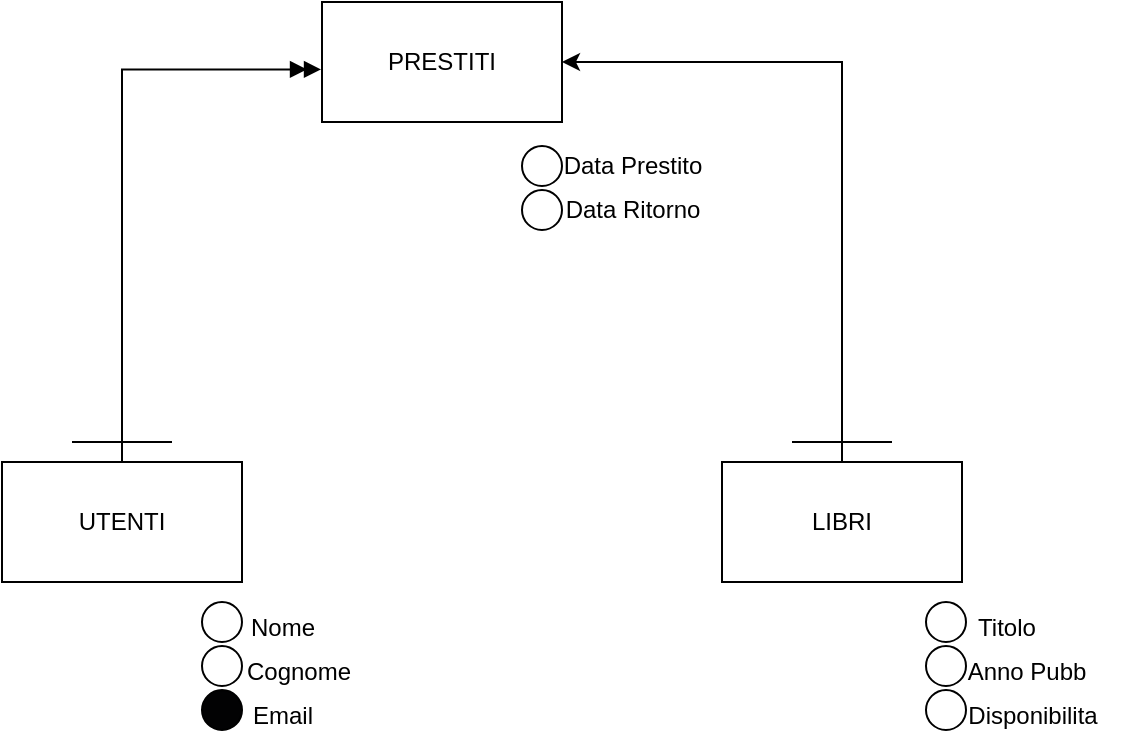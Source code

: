 <mxfile version="24.0.4" type="device">
  <diagram name="Pagina-1" id="3MmwQHfzR_GFmwhmF2Ha">
    <mxGraphModel dx="733" dy="1612" grid="1" gridSize="10" guides="1" tooltips="1" connect="1" arrows="1" fold="1" page="1" pageScale="1" pageWidth="827" pageHeight="1169" math="0" shadow="0">
      <root>
        <mxCell id="0" />
        <mxCell id="1" parent="0" />
        <mxCell id="j69RZR-mA-NiFaKb2fhS-1" value="PRESTITI" style="rounded=0;whiteSpace=wrap;html=1;" vertex="1" parent="1">
          <mxGeometry x="290" y="-100" width="120" height="60" as="geometry" />
        </mxCell>
        <mxCell id="j69RZR-mA-NiFaKb2fhS-26" style="edgeStyle=orthogonalEdgeStyle;rounded=0;orthogonalLoop=1;jettySize=auto;html=1;entryX=1;entryY=0.5;entryDx=0;entryDy=0;endArrow=classic;endFill=1;" edge="1" parent="1" source="j69RZR-mA-NiFaKb2fhS-2" target="j69RZR-mA-NiFaKb2fhS-1">
          <mxGeometry relative="1" as="geometry">
            <Array as="points">
              <mxPoint x="550" y="-70" />
            </Array>
          </mxGeometry>
        </mxCell>
        <mxCell id="j69RZR-mA-NiFaKb2fhS-2" value="LIBRI" style="rounded=0;whiteSpace=wrap;html=1;" vertex="1" parent="1">
          <mxGeometry x="490" y="130" width="120" height="60" as="geometry" />
        </mxCell>
        <mxCell id="j69RZR-mA-NiFaKb2fhS-3" value="UTENTI" style="rounded=0;whiteSpace=wrap;html=1;" vertex="1" parent="1">
          <mxGeometry x="130" y="130" width="120" height="60" as="geometry" />
        </mxCell>
        <mxCell id="j69RZR-mA-NiFaKb2fhS-4" value="" style="ellipse;whiteSpace=wrap;html=1;aspect=fixed;" vertex="1" parent="1">
          <mxGeometry x="230" y="200" width="20" height="20" as="geometry" />
        </mxCell>
        <mxCell id="j69RZR-mA-NiFaKb2fhS-5" value="Nome" style="text;html=1;align=center;verticalAlign=middle;resizable=0;points=[];autosize=1;strokeColor=none;fillColor=none;" vertex="1" parent="1">
          <mxGeometry x="240" y="198" width="60" height="30" as="geometry" />
        </mxCell>
        <mxCell id="j69RZR-mA-NiFaKb2fhS-10" value="" style="ellipse;whiteSpace=wrap;html=1;aspect=fixed;" vertex="1" parent="1">
          <mxGeometry x="230" y="222" width="20" height="20" as="geometry" />
        </mxCell>
        <mxCell id="j69RZR-mA-NiFaKb2fhS-11" value="Cognome" style="text;html=1;align=center;verticalAlign=middle;resizable=0;points=[];autosize=1;strokeColor=none;fillColor=none;" vertex="1" parent="1">
          <mxGeometry x="238" y="220" width="80" height="30" as="geometry" />
        </mxCell>
        <mxCell id="j69RZR-mA-NiFaKb2fhS-12" value="" style="ellipse;whiteSpace=wrap;html=1;aspect=fixed;fillColor=#020203;" vertex="1" parent="1">
          <mxGeometry x="230" y="244" width="20" height="20" as="geometry" />
        </mxCell>
        <mxCell id="j69RZR-mA-NiFaKb2fhS-13" value="Email" style="text;html=1;align=center;verticalAlign=middle;resizable=0;points=[];autosize=1;strokeColor=none;fillColor=none;" vertex="1" parent="1">
          <mxGeometry x="245" y="242" width="50" height="30" as="geometry" />
        </mxCell>
        <mxCell id="j69RZR-mA-NiFaKb2fhS-14" value="" style="ellipse;whiteSpace=wrap;html=1;aspect=fixed;" vertex="1" parent="1">
          <mxGeometry x="592" y="200" width="20" height="20" as="geometry" />
        </mxCell>
        <mxCell id="j69RZR-mA-NiFaKb2fhS-15" value="Titolo" style="text;html=1;align=center;verticalAlign=middle;resizable=0;points=[];autosize=1;strokeColor=none;fillColor=none;" vertex="1" parent="1">
          <mxGeometry x="607" y="198" width="50" height="30" as="geometry" />
        </mxCell>
        <mxCell id="j69RZR-mA-NiFaKb2fhS-16" value="" style="ellipse;whiteSpace=wrap;html=1;aspect=fixed;" vertex="1" parent="1">
          <mxGeometry x="592" y="222" width="20" height="20" as="geometry" />
        </mxCell>
        <mxCell id="j69RZR-mA-NiFaKb2fhS-17" value="Anno Pubb" style="text;html=1;align=center;verticalAlign=middle;resizable=0;points=[];autosize=1;strokeColor=none;fillColor=none;" vertex="1" parent="1">
          <mxGeometry x="602" y="220" width="80" height="30" as="geometry" />
        </mxCell>
        <mxCell id="j69RZR-mA-NiFaKb2fhS-18" value="" style="ellipse;whiteSpace=wrap;html=1;aspect=fixed;" vertex="1" parent="1">
          <mxGeometry x="592" y="244" width="20" height="20" as="geometry" />
        </mxCell>
        <mxCell id="j69RZR-mA-NiFaKb2fhS-19" value="Disponibilita" style="text;html=1;align=center;verticalAlign=middle;resizable=0;points=[];autosize=1;strokeColor=none;fillColor=none;" vertex="1" parent="1">
          <mxGeometry x="600" y="242" width="90" height="30" as="geometry" />
        </mxCell>
        <mxCell id="j69RZR-mA-NiFaKb2fhS-20" value="" style="ellipse;whiteSpace=wrap;html=1;aspect=fixed;" vertex="1" parent="1">
          <mxGeometry x="390" y="-28" width="20" height="20" as="geometry" />
        </mxCell>
        <mxCell id="j69RZR-mA-NiFaKb2fhS-21" value="Data Prestito" style="text;html=1;align=center;verticalAlign=middle;resizable=0;points=[];autosize=1;strokeColor=none;fillColor=none;" vertex="1" parent="1">
          <mxGeometry x="400" y="-33" width="90" height="30" as="geometry" />
        </mxCell>
        <mxCell id="j69RZR-mA-NiFaKb2fhS-22" value="" style="ellipse;whiteSpace=wrap;html=1;aspect=fixed;" vertex="1" parent="1">
          <mxGeometry x="390" y="-6" width="20" height="20" as="geometry" />
        </mxCell>
        <mxCell id="j69RZR-mA-NiFaKb2fhS-23" value="Data Ritorno" style="text;html=1;align=center;verticalAlign=middle;resizable=0;points=[];autosize=1;strokeColor=none;fillColor=none;" vertex="1" parent="1">
          <mxGeometry x="400" y="-11" width="90" height="30" as="geometry" />
        </mxCell>
        <mxCell id="j69RZR-mA-NiFaKb2fhS-27" style="edgeStyle=orthogonalEdgeStyle;rounded=0;orthogonalLoop=1;jettySize=auto;html=1;entryX=-0.004;entryY=0.562;entryDx=0;entryDy=0;entryPerimeter=0;endArrow=doubleBlock;endFill=1;" edge="1" parent="1" source="j69RZR-mA-NiFaKb2fhS-3" target="j69RZR-mA-NiFaKb2fhS-1">
          <mxGeometry relative="1" as="geometry">
            <Array as="points">
              <mxPoint x="190" y="-66" />
            </Array>
          </mxGeometry>
        </mxCell>
        <mxCell id="j69RZR-mA-NiFaKb2fhS-28" value="" style="endArrow=none;html=1;rounded=0;" edge="1" parent="1">
          <mxGeometry width="50" height="50" relative="1" as="geometry">
            <mxPoint x="525" y="120" as="sourcePoint" />
            <mxPoint x="575" y="120" as="targetPoint" />
          </mxGeometry>
        </mxCell>
        <mxCell id="j69RZR-mA-NiFaKb2fhS-29" value="" style="endArrow=none;html=1;rounded=0;" edge="1" parent="1">
          <mxGeometry width="50" height="50" relative="1" as="geometry">
            <mxPoint x="165" y="120" as="sourcePoint" />
            <mxPoint x="215" y="120" as="targetPoint" />
          </mxGeometry>
        </mxCell>
      </root>
    </mxGraphModel>
  </diagram>
</mxfile>
